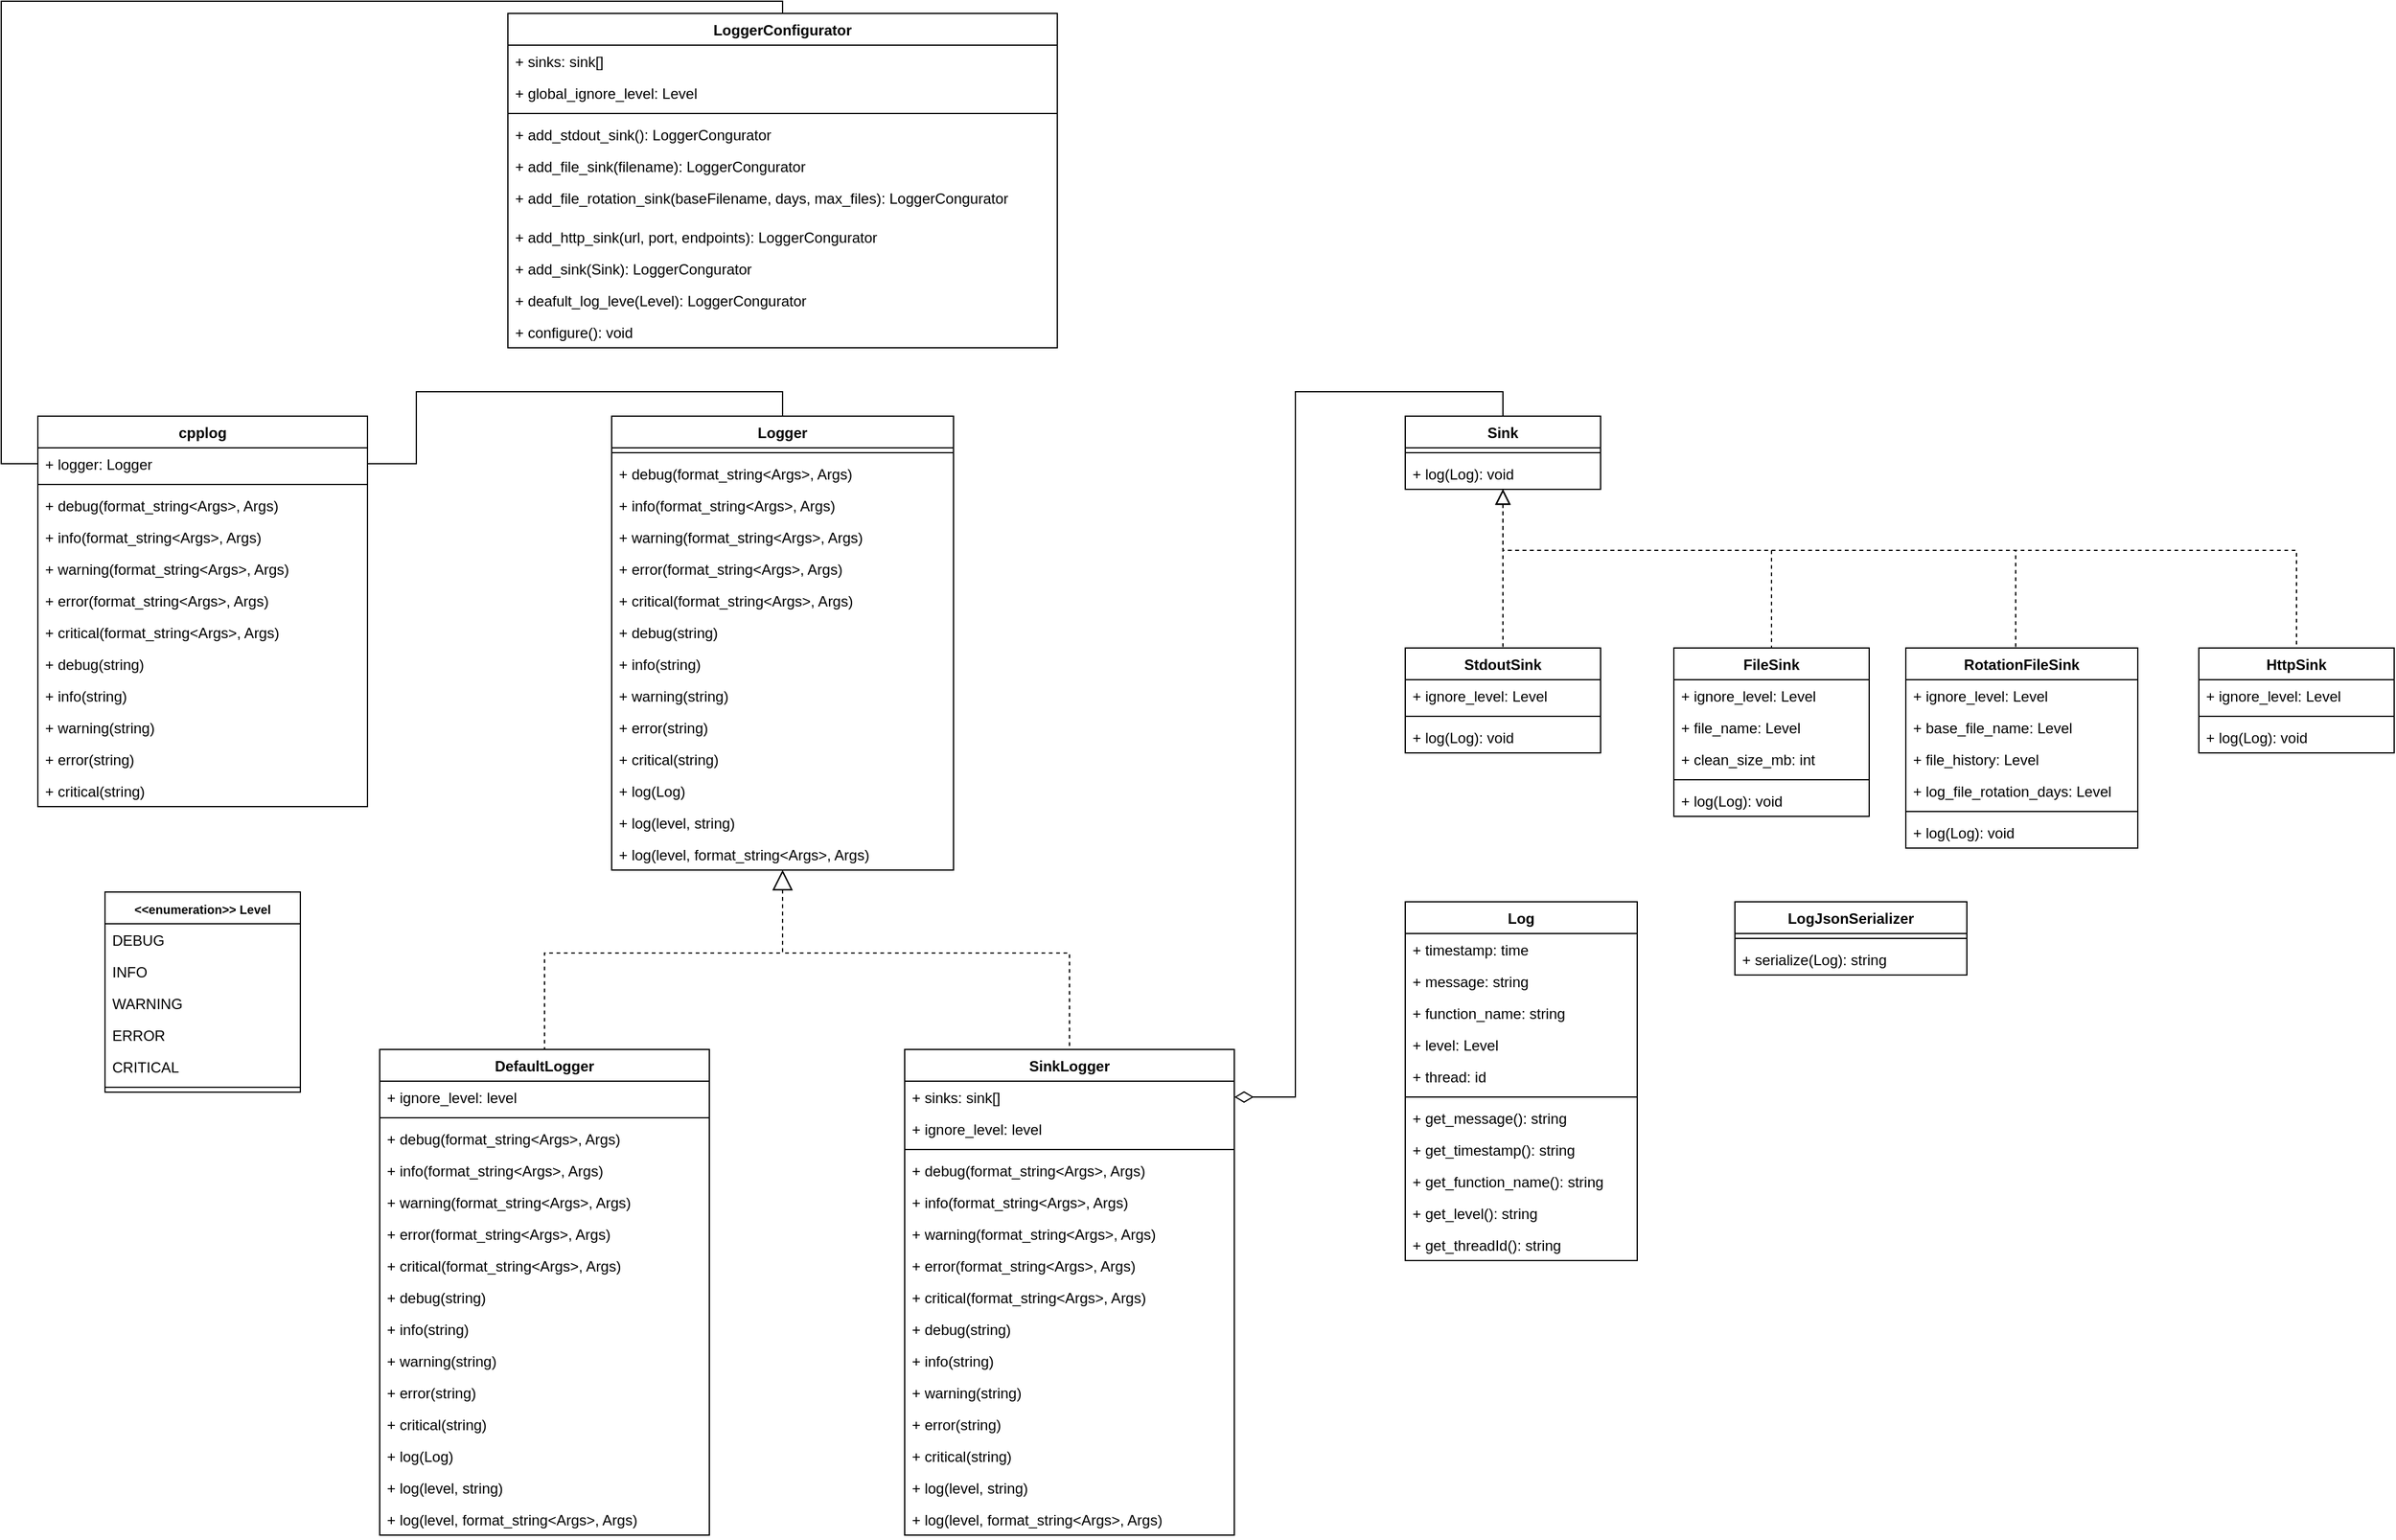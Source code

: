 <mxfile version="26.0.16">
  <diagram name="Page-1" id="QMGaXMyqHhBk5dLgkblW">
    <mxGraphModel dx="1433" dy="1877" grid="1" gridSize="10" guides="1" tooltips="1" connect="1" arrows="1" fold="1" page="1" pageScale="1" pageWidth="827" pageHeight="1169" math="0" shadow="0">
      <root>
        <mxCell id="0" />
        <mxCell id="1" parent="0" />
        <mxCell id="KMtWVhsrPkdKX9MJZ_qo-9" value="cpplog" style="swimlane;fontStyle=1;align=center;verticalAlign=top;childLayout=stackLayout;horizontal=1;startSize=26;horizontalStack=0;resizeParent=1;resizeParentMax=0;resizeLast=0;collapsible=1;marginBottom=0;whiteSpace=wrap;html=1;" vertex="1" parent="1">
          <mxGeometry x="-630" y="40" width="270" height="320" as="geometry">
            <mxRectangle x="120" y="10" width="100" height="30" as="alternateBounds" />
          </mxGeometry>
        </mxCell>
        <mxCell id="KMtWVhsrPkdKX9MJZ_qo-10" value="+ logger: Logger" style="text;strokeColor=none;fillColor=none;align=left;verticalAlign=top;spacingLeft=4;spacingRight=4;overflow=hidden;rotatable=0;points=[[0,0.5],[1,0.5]];portConstraint=eastwest;whiteSpace=wrap;html=1;" vertex="1" parent="KMtWVhsrPkdKX9MJZ_qo-9">
          <mxGeometry y="26" width="270" height="26" as="geometry" />
        </mxCell>
        <mxCell id="KMtWVhsrPkdKX9MJZ_qo-11" value="" style="line;strokeWidth=1;fillColor=none;align=left;verticalAlign=middle;spacingTop=-1;spacingLeft=3;spacingRight=3;rotatable=0;labelPosition=right;points=[];portConstraint=eastwest;strokeColor=inherit;" vertex="1" parent="KMtWVhsrPkdKX9MJZ_qo-9">
          <mxGeometry y="52" width="270" height="8" as="geometry" />
        </mxCell>
        <mxCell id="KMtWVhsrPkdKX9MJZ_qo-12" value="+ debug(format_string&amp;lt;Args&amp;gt;, Args)" style="text;strokeColor=none;fillColor=none;align=left;verticalAlign=top;spacingLeft=4;spacingRight=4;overflow=hidden;rotatable=0;points=[[0,0.5],[1,0.5]];portConstraint=eastwest;whiteSpace=wrap;html=1;" vertex="1" parent="KMtWVhsrPkdKX9MJZ_qo-9">
          <mxGeometry y="60" width="270" height="26" as="geometry" />
        </mxCell>
        <mxCell id="KMtWVhsrPkdKX9MJZ_qo-15" value="+ info(format_string&amp;lt;Args&amp;gt;, Args)" style="text;strokeColor=none;fillColor=none;align=left;verticalAlign=top;spacingLeft=4;spacingRight=4;overflow=hidden;rotatable=0;points=[[0,0.5],[1,0.5]];portConstraint=eastwest;whiteSpace=wrap;html=1;" vertex="1" parent="KMtWVhsrPkdKX9MJZ_qo-9">
          <mxGeometry y="86" width="270" height="26" as="geometry" />
        </mxCell>
        <mxCell id="KMtWVhsrPkdKX9MJZ_qo-16" value="+ warning(format_string&amp;lt;Args&amp;gt;, Args)" style="text;strokeColor=none;fillColor=none;align=left;verticalAlign=top;spacingLeft=4;spacingRight=4;overflow=hidden;rotatable=0;points=[[0,0.5],[1,0.5]];portConstraint=eastwest;whiteSpace=wrap;html=1;" vertex="1" parent="KMtWVhsrPkdKX9MJZ_qo-9">
          <mxGeometry y="112" width="270" height="26" as="geometry" />
        </mxCell>
        <mxCell id="KMtWVhsrPkdKX9MJZ_qo-17" value="+ error(format_string&amp;lt;Args&amp;gt;, Args)" style="text;strokeColor=none;fillColor=none;align=left;verticalAlign=top;spacingLeft=4;spacingRight=4;overflow=hidden;rotatable=0;points=[[0,0.5],[1,0.5]];portConstraint=eastwest;whiteSpace=wrap;html=1;" vertex="1" parent="KMtWVhsrPkdKX9MJZ_qo-9">
          <mxGeometry y="138" width="270" height="26" as="geometry" />
        </mxCell>
        <mxCell id="KMtWVhsrPkdKX9MJZ_qo-18" value="+ critical(format_string&amp;lt;Args&amp;gt;, Args)" style="text;strokeColor=none;fillColor=none;align=left;verticalAlign=top;spacingLeft=4;spacingRight=4;overflow=hidden;rotatable=0;points=[[0,0.5],[1,0.5]];portConstraint=eastwest;whiteSpace=wrap;html=1;" vertex="1" parent="KMtWVhsrPkdKX9MJZ_qo-9">
          <mxGeometry y="164" width="270" height="26" as="geometry" />
        </mxCell>
        <mxCell id="KMtWVhsrPkdKX9MJZ_qo-13" value="+ debug(string)" style="text;strokeColor=none;fillColor=none;align=left;verticalAlign=top;spacingLeft=4;spacingRight=4;overflow=hidden;rotatable=0;points=[[0,0.5],[1,0.5]];portConstraint=eastwest;whiteSpace=wrap;html=1;" vertex="1" parent="KMtWVhsrPkdKX9MJZ_qo-9">
          <mxGeometry y="190" width="270" height="26" as="geometry" />
        </mxCell>
        <mxCell id="KMtWVhsrPkdKX9MJZ_qo-14" value="+ info(string)" style="text;strokeColor=none;fillColor=none;align=left;verticalAlign=top;spacingLeft=4;spacingRight=4;overflow=hidden;rotatable=0;points=[[0,0.5],[1,0.5]];portConstraint=eastwest;whiteSpace=wrap;html=1;" vertex="1" parent="KMtWVhsrPkdKX9MJZ_qo-9">
          <mxGeometry y="216" width="270" height="26" as="geometry" />
        </mxCell>
        <mxCell id="KMtWVhsrPkdKX9MJZ_qo-20" value="+ warning(string)" style="text;strokeColor=none;fillColor=none;align=left;verticalAlign=top;spacingLeft=4;spacingRight=4;overflow=hidden;rotatable=0;points=[[0,0.5],[1,0.5]];portConstraint=eastwest;whiteSpace=wrap;html=1;" vertex="1" parent="KMtWVhsrPkdKX9MJZ_qo-9">
          <mxGeometry y="242" width="270" height="26" as="geometry" />
        </mxCell>
        <mxCell id="KMtWVhsrPkdKX9MJZ_qo-21" value="+ error(string)" style="text;strokeColor=none;fillColor=none;align=left;verticalAlign=top;spacingLeft=4;spacingRight=4;overflow=hidden;rotatable=0;points=[[0,0.5],[1,0.5]];portConstraint=eastwest;whiteSpace=wrap;html=1;" vertex="1" parent="KMtWVhsrPkdKX9MJZ_qo-9">
          <mxGeometry y="268" width="270" height="26" as="geometry" />
        </mxCell>
        <mxCell id="KMtWVhsrPkdKX9MJZ_qo-22" value="+ critical(string)" style="text;strokeColor=none;fillColor=none;align=left;verticalAlign=top;spacingLeft=4;spacingRight=4;overflow=hidden;rotatable=0;points=[[0,0.5],[1,0.5]];portConstraint=eastwest;whiteSpace=wrap;html=1;" vertex="1" parent="KMtWVhsrPkdKX9MJZ_qo-9">
          <mxGeometry y="294" width="270" height="26" as="geometry" />
        </mxCell>
        <mxCell id="KMtWVhsrPkdKX9MJZ_qo-84" style="edgeStyle=orthogonalEdgeStyle;rounded=0;orthogonalLoop=1;jettySize=auto;html=1;entryX=0.5;entryY=0;entryDx=0;entryDy=0;endArrow=none;startFill=0;startArrow=block;endSize=10;startSize=14;dashed=1;" edge="1" parent="1" source="KMtWVhsrPkdKX9MJZ_qo-29" target="KMtWVhsrPkdKX9MJZ_qo-46">
          <mxGeometry relative="1" as="geometry">
            <Array as="points">
              <mxPoint x="-20" y="480" />
              <mxPoint x="215" y="480" />
            </Array>
          </mxGeometry>
        </mxCell>
        <mxCell id="KMtWVhsrPkdKX9MJZ_qo-85" style="edgeStyle=orthogonalEdgeStyle;rounded=0;orthogonalLoop=1;jettySize=auto;html=1;entryX=0.5;entryY=0;entryDx=0;entryDy=0;endArrow=none;startFill=0;startArrow=block;startSize=14;dashed=1;" edge="1" parent="1" source="KMtWVhsrPkdKX9MJZ_qo-29" target="KMtWVhsrPkdKX9MJZ_qo-64">
          <mxGeometry relative="1" as="geometry">
            <Array as="points">
              <mxPoint x="-20" y="480" />
              <mxPoint x="-215" y="480" />
            </Array>
          </mxGeometry>
        </mxCell>
        <mxCell id="KMtWVhsrPkdKX9MJZ_qo-92" style="edgeStyle=orthogonalEdgeStyle;rounded=0;orthogonalLoop=1;jettySize=auto;html=1;exitX=0.5;exitY=0;exitDx=0;exitDy=0;endArrow=none;startFill=0;" edge="1" parent="1" source="KMtWVhsrPkdKX9MJZ_qo-29" target="KMtWVhsrPkdKX9MJZ_qo-10">
          <mxGeometry relative="1" as="geometry">
            <Array as="points">
              <mxPoint x="-20" y="20" />
              <mxPoint x="-320" y="20" />
              <mxPoint x="-320" y="79" />
            </Array>
          </mxGeometry>
        </mxCell>
        <mxCell id="KMtWVhsrPkdKX9MJZ_qo-29" value="Logger" style="swimlane;fontStyle=1;align=center;verticalAlign=top;childLayout=stackLayout;horizontal=1;startSize=26;horizontalStack=0;resizeParent=1;resizeParentMax=0;resizeLast=0;collapsible=1;marginBottom=0;whiteSpace=wrap;html=1;" vertex="1" parent="1">
          <mxGeometry x="-160" y="40" width="280" height="372" as="geometry">
            <mxRectangle x="120" y="10" width="100" height="30" as="alternateBounds" />
          </mxGeometry>
        </mxCell>
        <mxCell id="KMtWVhsrPkdKX9MJZ_qo-31" value="" style="line;strokeWidth=1;fillColor=none;align=left;verticalAlign=middle;spacingTop=-1;spacingLeft=3;spacingRight=3;rotatable=0;labelPosition=right;points=[];portConstraint=eastwest;strokeColor=inherit;" vertex="1" parent="KMtWVhsrPkdKX9MJZ_qo-29">
          <mxGeometry y="26" width="280" height="8" as="geometry" />
        </mxCell>
        <mxCell id="KMtWVhsrPkdKX9MJZ_qo-32" value="+ debug(format_string&amp;lt;Args&amp;gt;, Args)" style="text;strokeColor=none;fillColor=none;align=left;verticalAlign=top;spacingLeft=4;spacingRight=4;overflow=hidden;rotatable=0;points=[[0,0.5],[1,0.5]];portConstraint=eastwest;whiteSpace=wrap;html=1;" vertex="1" parent="KMtWVhsrPkdKX9MJZ_qo-29">
          <mxGeometry y="34" width="280" height="26" as="geometry" />
        </mxCell>
        <mxCell id="KMtWVhsrPkdKX9MJZ_qo-33" value="+ info(format_string&amp;lt;Args&amp;gt;, Args)" style="text;strokeColor=none;fillColor=none;align=left;verticalAlign=top;spacingLeft=4;spacingRight=4;overflow=hidden;rotatable=0;points=[[0,0.5],[1,0.5]];portConstraint=eastwest;whiteSpace=wrap;html=1;" vertex="1" parent="KMtWVhsrPkdKX9MJZ_qo-29">
          <mxGeometry y="60" width="280" height="26" as="geometry" />
        </mxCell>
        <mxCell id="KMtWVhsrPkdKX9MJZ_qo-34" value="+ warning(format_string&amp;lt;Args&amp;gt;, Args)" style="text;strokeColor=none;fillColor=none;align=left;verticalAlign=top;spacingLeft=4;spacingRight=4;overflow=hidden;rotatable=0;points=[[0,0.5],[1,0.5]];portConstraint=eastwest;whiteSpace=wrap;html=1;" vertex="1" parent="KMtWVhsrPkdKX9MJZ_qo-29">
          <mxGeometry y="86" width="280" height="26" as="geometry" />
        </mxCell>
        <mxCell id="KMtWVhsrPkdKX9MJZ_qo-35" value="+ error(format_string&amp;lt;Args&amp;gt;, Args)" style="text;strokeColor=none;fillColor=none;align=left;verticalAlign=top;spacingLeft=4;spacingRight=4;overflow=hidden;rotatable=0;points=[[0,0.5],[1,0.5]];portConstraint=eastwest;whiteSpace=wrap;html=1;" vertex="1" parent="KMtWVhsrPkdKX9MJZ_qo-29">
          <mxGeometry y="112" width="280" height="26" as="geometry" />
        </mxCell>
        <mxCell id="KMtWVhsrPkdKX9MJZ_qo-36" value="+ critical(format_string&amp;lt;Args&amp;gt;, Args)" style="text;strokeColor=none;fillColor=none;align=left;verticalAlign=top;spacingLeft=4;spacingRight=4;overflow=hidden;rotatable=0;points=[[0,0.5],[1,0.5]];portConstraint=eastwest;whiteSpace=wrap;html=1;" vertex="1" parent="KMtWVhsrPkdKX9MJZ_qo-29">
          <mxGeometry y="138" width="280" height="26" as="geometry" />
        </mxCell>
        <mxCell id="KMtWVhsrPkdKX9MJZ_qo-37" value="+ debug(string)" style="text;strokeColor=none;fillColor=none;align=left;verticalAlign=top;spacingLeft=4;spacingRight=4;overflow=hidden;rotatable=0;points=[[0,0.5],[1,0.5]];portConstraint=eastwest;whiteSpace=wrap;html=1;" vertex="1" parent="KMtWVhsrPkdKX9MJZ_qo-29">
          <mxGeometry y="164" width="280" height="26" as="geometry" />
        </mxCell>
        <mxCell id="KMtWVhsrPkdKX9MJZ_qo-38" value="+ info(string)" style="text;strokeColor=none;fillColor=none;align=left;verticalAlign=top;spacingLeft=4;spacingRight=4;overflow=hidden;rotatable=0;points=[[0,0.5],[1,0.5]];portConstraint=eastwest;whiteSpace=wrap;html=1;" vertex="1" parent="KMtWVhsrPkdKX9MJZ_qo-29">
          <mxGeometry y="190" width="280" height="26" as="geometry" />
        </mxCell>
        <mxCell id="KMtWVhsrPkdKX9MJZ_qo-39" value="+ warning(string)" style="text;strokeColor=none;fillColor=none;align=left;verticalAlign=top;spacingLeft=4;spacingRight=4;overflow=hidden;rotatable=0;points=[[0,0.5],[1,0.5]];portConstraint=eastwest;whiteSpace=wrap;html=1;" vertex="1" parent="KMtWVhsrPkdKX9MJZ_qo-29">
          <mxGeometry y="216" width="280" height="26" as="geometry" />
        </mxCell>
        <mxCell id="KMtWVhsrPkdKX9MJZ_qo-40" value="+ error(string)" style="text;strokeColor=none;fillColor=none;align=left;verticalAlign=top;spacingLeft=4;spacingRight=4;overflow=hidden;rotatable=0;points=[[0,0.5],[1,0.5]];portConstraint=eastwest;whiteSpace=wrap;html=1;" vertex="1" parent="KMtWVhsrPkdKX9MJZ_qo-29">
          <mxGeometry y="242" width="280" height="26" as="geometry" />
        </mxCell>
        <mxCell id="KMtWVhsrPkdKX9MJZ_qo-41" value="+ critical(string)" style="text;strokeColor=none;fillColor=none;align=left;verticalAlign=top;spacingLeft=4;spacingRight=4;overflow=hidden;rotatable=0;points=[[0,0.5],[1,0.5]];portConstraint=eastwest;whiteSpace=wrap;html=1;" vertex="1" parent="KMtWVhsrPkdKX9MJZ_qo-29">
          <mxGeometry y="268" width="280" height="26" as="geometry" />
        </mxCell>
        <mxCell id="KMtWVhsrPkdKX9MJZ_qo-42" value="+ log(Log)" style="text;strokeColor=none;fillColor=none;align=left;verticalAlign=top;spacingLeft=4;spacingRight=4;overflow=hidden;rotatable=0;points=[[0,0.5],[1,0.5]];portConstraint=eastwest;whiteSpace=wrap;html=1;" vertex="1" parent="KMtWVhsrPkdKX9MJZ_qo-29">
          <mxGeometry y="294" width="280" height="26" as="geometry" />
        </mxCell>
        <mxCell id="KMtWVhsrPkdKX9MJZ_qo-43" value="+ log(level, string)" style="text;strokeColor=none;fillColor=none;align=left;verticalAlign=top;spacingLeft=4;spacingRight=4;overflow=hidden;rotatable=0;points=[[0,0.5],[1,0.5]];portConstraint=eastwest;whiteSpace=wrap;html=1;" vertex="1" parent="KMtWVhsrPkdKX9MJZ_qo-29">
          <mxGeometry y="320" width="280" height="26" as="geometry" />
        </mxCell>
        <mxCell id="KMtWVhsrPkdKX9MJZ_qo-44" value="+ log(level, format_string&amp;lt;Args&amp;gt;, Args)" style="text;strokeColor=none;fillColor=none;align=left;verticalAlign=top;spacingLeft=4;spacingRight=4;overflow=hidden;rotatable=0;points=[[0,0.5],[1,0.5]];portConstraint=eastwest;whiteSpace=wrap;html=1;" vertex="1" parent="KMtWVhsrPkdKX9MJZ_qo-29">
          <mxGeometry y="346" width="280" height="26" as="geometry" />
        </mxCell>
        <mxCell id="KMtWVhsrPkdKX9MJZ_qo-46" value="SinkLogger" style="swimlane;fontStyle=1;align=center;verticalAlign=top;childLayout=stackLayout;horizontal=1;startSize=26;horizontalStack=0;resizeParent=1;resizeParentMax=0;resizeLast=0;collapsible=1;marginBottom=0;whiteSpace=wrap;html=1;" vertex="1" parent="1">
          <mxGeometry x="80" y="559" width="270" height="398" as="geometry">
            <mxRectangle x="120" y="10" width="100" height="30" as="alternateBounds" />
          </mxGeometry>
        </mxCell>
        <mxCell id="KMtWVhsrPkdKX9MJZ_qo-47" value="+ sinks: sink[]" style="text;strokeColor=none;fillColor=none;align=left;verticalAlign=top;spacingLeft=4;spacingRight=4;overflow=hidden;rotatable=0;points=[[0,0.5],[1,0.5]];portConstraint=eastwest;whiteSpace=wrap;html=1;" vertex="1" parent="KMtWVhsrPkdKX9MJZ_qo-46">
          <mxGeometry y="26" width="270" height="26" as="geometry" />
        </mxCell>
        <mxCell id="KMtWVhsrPkdKX9MJZ_qo-48" value="+ ignore_level: level" style="text;strokeColor=none;fillColor=none;align=left;verticalAlign=top;spacingLeft=4;spacingRight=4;overflow=hidden;rotatable=0;points=[[0,0.5],[1,0.5]];portConstraint=eastwest;whiteSpace=wrap;html=1;" vertex="1" parent="KMtWVhsrPkdKX9MJZ_qo-46">
          <mxGeometry y="52" width="270" height="26" as="geometry" />
        </mxCell>
        <mxCell id="KMtWVhsrPkdKX9MJZ_qo-49" value="" style="line;strokeWidth=1;fillColor=none;align=left;verticalAlign=middle;spacingTop=-1;spacingLeft=3;spacingRight=3;rotatable=0;labelPosition=right;points=[];portConstraint=eastwest;strokeColor=inherit;" vertex="1" parent="KMtWVhsrPkdKX9MJZ_qo-46">
          <mxGeometry y="78" width="270" height="8" as="geometry" />
        </mxCell>
        <mxCell id="KMtWVhsrPkdKX9MJZ_qo-50" value="+ debug(format_string&amp;lt;Args&amp;gt;, Args)" style="text;strokeColor=none;fillColor=none;align=left;verticalAlign=top;spacingLeft=4;spacingRight=4;overflow=hidden;rotatable=0;points=[[0,0.5],[1,0.5]];portConstraint=eastwest;whiteSpace=wrap;html=1;" vertex="1" parent="KMtWVhsrPkdKX9MJZ_qo-46">
          <mxGeometry y="86" width="270" height="26" as="geometry" />
        </mxCell>
        <mxCell id="KMtWVhsrPkdKX9MJZ_qo-51" value="+ info(format_string&amp;lt;Args&amp;gt;, Args)" style="text;strokeColor=none;fillColor=none;align=left;verticalAlign=top;spacingLeft=4;spacingRight=4;overflow=hidden;rotatable=0;points=[[0,0.5],[1,0.5]];portConstraint=eastwest;whiteSpace=wrap;html=1;" vertex="1" parent="KMtWVhsrPkdKX9MJZ_qo-46">
          <mxGeometry y="112" width="270" height="26" as="geometry" />
        </mxCell>
        <mxCell id="KMtWVhsrPkdKX9MJZ_qo-52" value="+ warning(format_string&amp;lt;Args&amp;gt;, Args)" style="text;strokeColor=none;fillColor=none;align=left;verticalAlign=top;spacingLeft=4;spacingRight=4;overflow=hidden;rotatable=0;points=[[0,0.5],[1,0.5]];portConstraint=eastwest;whiteSpace=wrap;html=1;" vertex="1" parent="KMtWVhsrPkdKX9MJZ_qo-46">
          <mxGeometry y="138" width="270" height="26" as="geometry" />
        </mxCell>
        <mxCell id="KMtWVhsrPkdKX9MJZ_qo-53" value="+ error(format_string&amp;lt;Args&amp;gt;, Args)" style="text;strokeColor=none;fillColor=none;align=left;verticalAlign=top;spacingLeft=4;spacingRight=4;overflow=hidden;rotatable=0;points=[[0,0.5],[1,0.5]];portConstraint=eastwest;whiteSpace=wrap;html=1;" vertex="1" parent="KMtWVhsrPkdKX9MJZ_qo-46">
          <mxGeometry y="164" width="270" height="26" as="geometry" />
        </mxCell>
        <mxCell id="KMtWVhsrPkdKX9MJZ_qo-54" value="+ critical(format_string&amp;lt;Args&amp;gt;, Args)" style="text;strokeColor=none;fillColor=none;align=left;verticalAlign=top;spacingLeft=4;spacingRight=4;overflow=hidden;rotatable=0;points=[[0,0.5],[1,0.5]];portConstraint=eastwest;whiteSpace=wrap;html=1;" vertex="1" parent="KMtWVhsrPkdKX9MJZ_qo-46">
          <mxGeometry y="190" width="270" height="26" as="geometry" />
        </mxCell>
        <mxCell id="KMtWVhsrPkdKX9MJZ_qo-55" value="+ debug(string)" style="text;strokeColor=none;fillColor=none;align=left;verticalAlign=top;spacingLeft=4;spacingRight=4;overflow=hidden;rotatable=0;points=[[0,0.5],[1,0.5]];portConstraint=eastwest;whiteSpace=wrap;html=1;" vertex="1" parent="KMtWVhsrPkdKX9MJZ_qo-46">
          <mxGeometry y="216" width="270" height="26" as="geometry" />
        </mxCell>
        <mxCell id="KMtWVhsrPkdKX9MJZ_qo-56" value="+ info(string)" style="text;strokeColor=none;fillColor=none;align=left;verticalAlign=top;spacingLeft=4;spacingRight=4;overflow=hidden;rotatable=0;points=[[0,0.5],[1,0.5]];portConstraint=eastwest;whiteSpace=wrap;html=1;" vertex="1" parent="KMtWVhsrPkdKX9MJZ_qo-46">
          <mxGeometry y="242" width="270" height="26" as="geometry" />
        </mxCell>
        <mxCell id="KMtWVhsrPkdKX9MJZ_qo-57" value="+ warning(string)" style="text;strokeColor=none;fillColor=none;align=left;verticalAlign=top;spacingLeft=4;spacingRight=4;overflow=hidden;rotatable=0;points=[[0,0.5],[1,0.5]];portConstraint=eastwest;whiteSpace=wrap;html=1;" vertex="1" parent="KMtWVhsrPkdKX9MJZ_qo-46">
          <mxGeometry y="268" width="270" height="26" as="geometry" />
        </mxCell>
        <mxCell id="KMtWVhsrPkdKX9MJZ_qo-58" value="+ error(string)" style="text;strokeColor=none;fillColor=none;align=left;verticalAlign=top;spacingLeft=4;spacingRight=4;overflow=hidden;rotatable=0;points=[[0,0.5],[1,0.5]];portConstraint=eastwest;whiteSpace=wrap;html=1;" vertex="1" parent="KMtWVhsrPkdKX9MJZ_qo-46">
          <mxGeometry y="294" width="270" height="26" as="geometry" />
        </mxCell>
        <mxCell id="KMtWVhsrPkdKX9MJZ_qo-59" value="+ critical(string)" style="text;strokeColor=none;fillColor=none;align=left;verticalAlign=top;spacingLeft=4;spacingRight=4;overflow=hidden;rotatable=0;points=[[0,0.5],[1,0.5]];portConstraint=eastwest;whiteSpace=wrap;html=1;" vertex="1" parent="KMtWVhsrPkdKX9MJZ_qo-46">
          <mxGeometry y="320" width="270" height="26" as="geometry" />
        </mxCell>
        <mxCell id="KMtWVhsrPkdKX9MJZ_qo-61" value="+ log(level, string)" style="text;strokeColor=none;fillColor=none;align=left;verticalAlign=top;spacingLeft=4;spacingRight=4;overflow=hidden;rotatable=0;points=[[0,0.5],[1,0.5]];portConstraint=eastwest;whiteSpace=wrap;html=1;" vertex="1" parent="KMtWVhsrPkdKX9MJZ_qo-46">
          <mxGeometry y="346" width="270" height="26" as="geometry" />
        </mxCell>
        <mxCell id="KMtWVhsrPkdKX9MJZ_qo-62" value="+ log(level, format_string&amp;lt;Args&amp;gt;, Args)" style="text;strokeColor=none;fillColor=none;align=left;verticalAlign=top;spacingLeft=4;spacingRight=4;overflow=hidden;rotatable=0;points=[[0,0.5],[1,0.5]];portConstraint=eastwest;whiteSpace=wrap;html=1;" vertex="1" parent="KMtWVhsrPkdKX9MJZ_qo-46">
          <mxGeometry y="372" width="270" height="26" as="geometry" />
        </mxCell>
        <mxCell id="KMtWVhsrPkdKX9MJZ_qo-64" value="DefaultLogger" style="swimlane;fontStyle=1;align=center;verticalAlign=top;childLayout=stackLayout;horizontal=1;startSize=26;horizontalStack=0;resizeParent=1;resizeParentMax=0;resizeLast=0;collapsible=1;marginBottom=0;whiteSpace=wrap;html=1;" vertex="1" parent="1">
          <mxGeometry x="-350" y="559" width="270" height="398" as="geometry">
            <mxRectangle x="120" y="10" width="100" height="30" as="alternateBounds" />
          </mxGeometry>
        </mxCell>
        <mxCell id="KMtWVhsrPkdKX9MJZ_qo-65" value="+ ignore_level: level" style="text;strokeColor=none;fillColor=none;align=left;verticalAlign=top;spacingLeft=4;spacingRight=4;overflow=hidden;rotatable=0;points=[[0,0.5],[1,0.5]];portConstraint=eastwest;whiteSpace=wrap;html=1;" vertex="1" parent="KMtWVhsrPkdKX9MJZ_qo-64">
          <mxGeometry y="26" width="270" height="26" as="geometry" />
        </mxCell>
        <mxCell id="KMtWVhsrPkdKX9MJZ_qo-66" value="" style="line;strokeWidth=1;fillColor=none;align=left;verticalAlign=middle;spacingTop=-1;spacingLeft=3;spacingRight=3;rotatable=0;labelPosition=right;points=[];portConstraint=eastwest;strokeColor=inherit;" vertex="1" parent="KMtWVhsrPkdKX9MJZ_qo-64">
          <mxGeometry y="52" width="270" height="8" as="geometry" />
        </mxCell>
        <mxCell id="KMtWVhsrPkdKX9MJZ_qo-67" value="+ debug(format_string&amp;lt;Args&amp;gt;, Args)" style="text;strokeColor=none;fillColor=none;align=left;verticalAlign=top;spacingLeft=4;spacingRight=4;overflow=hidden;rotatable=0;points=[[0,0.5],[1,0.5]];portConstraint=eastwest;whiteSpace=wrap;html=1;" vertex="1" parent="KMtWVhsrPkdKX9MJZ_qo-64">
          <mxGeometry y="60" width="270" height="26" as="geometry" />
        </mxCell>
        <mxCell id="KMtWVhsrPkdKX9MJZ_qo-68" value="+ info(format_string&amp;lt;Args&amp;gt;, Args)" style="text;strokeColor=none;fillColor=none;align=left;verticalAlign=top;spacingLeft=4;spacingRight=4;overflow=hidden;rotatable=0;points=[[0,0.5],[1,0.5]];portConstraint=eastwest;whiteSpace=wrap;html=1;" vertex="1" parent="KMtWVhsrPkdKX9MJZ_qo-64">
          <mxGeometry y="86" width="270" height="26" as="geometry" />
        </mxCell>
        <mxCell id="KMtWVhsrPkdKX9MJZ_qo-69" value="+ warning(format_string&amp;lt;Args&amp;gt;, Args)" style="text;strokeColor=none;fillColor=none;align=left;verticalAlign=top;spacingLeft=4;spacingRight=4;overflow=hidden;rotatable=0;points=[[0,0.5],[1,0.5]];portConstraint=eastwest;whiteSpace=wrap;html=1;" vertex="1" parent="KMtWVhsrPkdKX9MJZ_qo-64">
          <mxGeometry y="112" width="270" height="26" as="geometry" />
        </mxCell>
        <mxCell id="KMtWVhsrPkdKX9MJZ_qo-70" value="+ error(format_string&amp;lt;Args&amp;gt;, Args)" style="text;strokeColor=none;fillColor=none;align=left;verticalAlign=top;spacingLeft=4;spacingRight=4;overflow=hidden;rotatable=0;points=[[0,0.5],[1,0.5]];portConstraint=eastwest;whiteSpace=wrap;html=1;" vertex="1" parent="KMtWVhsrPkdKX9MJZ_qo-64">
          <mxGeometry y="138" width="270" height="26" as="geometry" />
        </mxCell>
        <mxCell id="KMtWVhsrPkdKX9MJZ_qo-71" value="+ critical(format_string&amp;lt;Args&amp;gt;, Args)" style="text;strokeColor=none;fillColor=none;align=left;verticalAlign=top;spacingLeft=4;spacingRight=4;overflow=hidden;rotatable=0;points=[[0,0.5],[1,0.5]];portConstraint=eastwest;whiteSpace=wrap;html=1;" vertex="1" parent="KMtWVhsrPkdKX9MJZ_qo-64">
          <mxGeometry y="164" width="270" height="26" as="geometry" />
        </mxCell>
        <mxCell id="KMtWVhsrPkdKX9MJZ_qo-72" value="+ debug(string)" style="text;strokeColor=none;fillColor=none;align=left;verticalAlign=top;spacingLeft=4;spacingRight=4;overflow=hidden;rotatable=0;points=[[0,0.5],[1,0.5]];portConstraint=eastwest;whiteSpace=wrap;html=1;" vertex="1" parent="KMtWVhsrPkdKX9MJZ_qo-64">
          <mxGeometry y="190" width="270" height="26" as="geometry" />
        </mxCell>
        <mxCell id="KMtWVhsrPkdKX9MJZ_qo-73" value="+ info(string)" style="text;strokeColor=none;fillColor=none;align=left;verticalAlign=top;spacingLeft=4;spacingRight=4;overflow=hidden;rotatable=0;points=[[0,0.5],[1,0.5]];portConstraint=eastwest;whiteSpace=wrap;html=1;" vertex="1" parent="KMtWVhsrPkdKX9MJZ_qo-64">
          <mxGeometry y="216" width="270" height="26" as="geometry" />
        </mxCell>
        <mxCell id="KMtWVhsrPkdKX9MJZ_qo-74" value="+ warning(string)" style="text;strokeColor=none;fillColor=none;align=left;verticalAlign=top;spacingLeft=4;spacingRight=4;overflow=hidden;rotatable=0;points=[[0,0.5],[1,0.5]];portConstraint=eastwest;whiteSpace=wrap;html=1;" vertex="1" parent="KMtWVhsrPkdKX9MJZ_qo-64">
          <mxGeometry y="242" width="270" height="26" as="geometry" />
        </mxCell>
        <mxCell id="KMtWVhsrPkdKX9MJZ_qo-75" value="+ error(string)" style="text;strokeColor=none;fillColor=none;align=left;verticalAlign=top;spacingLeft=4;spacingRight=4;overflow=hidden;rotatable=0;points=[[0,0.5],[1,0.5]];portConstraint=eastwest;whiteSpace=wrap;html=1;" vertex="1" parent="KMtWVhsrPkdKX9MJZ_qo-64">
          <mxGeometry y="268" width="270" height="26" as="geometry" />
        </mxCell>
        <mxCell id="KMtWVhsrPkdKX9MJZ_qo-76" value="+ critical(string)" style="text;strokeColor=none;fillColor=none;align=left;verticalAlign=top;spacingLeft=4;spacingRight=4;overflow=hidden;rotatable=0;points=[[0,0.5],[1,0.5]];portConstraint=eastwest;whiteSpace=wrap;html=1;" vertex="1" parent="KMtWVhsrPkdKX9MJZ_qo-64">
          <mxGeometry y="294" width="270" height="26" as="geometry" />
        </mxCell>
        <mxCell id="KMtWVhsrPkdKX9MJZ_qo-77" value="+ log(Log)" style="text;strokeColor=none;fillColor=none;align=left;verticalAlign=top;spacingLeft=4;spacingRight=4;overflow=hidden;rotatable=0;points=[[0,0.5],[1,0.5]];portConstraint=eastwest;whiteSpace=wrap;html=1;" vertex="1" parent="KMtWVhsrPkdKX9MJZ_qo-64">
          <mxGeometry y="320" width="270" height="26" as="geometry" />
        </mxCell>
        <mxCell id="KMtWVhsrPkdKX9MJZ_qo-78" value="+ log(level, string)" style="text;strokeColor=none;fillColor=none;align=left;verticalAlign=top;spacingLeft=4;spacingRight=4;overflow=hidden;rotatable=0;points=[[0,0.5],[1,0.5]];portConstraint=eastwest;whiteSpace=wrap;html=1;" vertex="1" parent="KMtWVhsrPkdKX9MJZ_qo-64">
          <mxGeometry y="346" width="270" height="26" as="geometry" />
        </mxCell>
        <mxCell id="KMtWVhsrPkdKX9MJZ_qo-79" value="+ log(level, format_string&amp;lt;Args&amp;gt;, Args)" style="text;strokeColor=none;fillColor=none;align=left;verticalAlign=top;spacingLeft=4;spacingRight=4;overflow=hidden;rotatable=0;points=[[0,0.5],[1,0.5]];portConstraint=eastwest;whiteSpace=wrap;html=1;" vertex="1" parent="KMtWVhsrPkdKX9MJZ_qo-64">
          <mxGeometry y="372" width="270" height="26" as="geometry" />
        </mxCell>
        <mxCell id="KMtWVhsrPkdKX9MJZ_qo-91" style="edgeStyle=orthogonalEdgeStyle;rounded=0;orthogonalLoop=1;jettySize=auto;html=1;endArrow=diamondThin;startFill=0;endFill=0;startSize=13;endSize=13;exitX=0.5;exitY=0;exitDx=0;exitDy=0;" edge="1" parent="1" source="KMtWVhsrPkdKX9MJZ_qo-86" target="KMtWVhsrPkdKX9MJZ_qo-47">
          <mxGeometry relative="1" as="geometry">
            <Array as="points">
              <mxPoint x="570" y="20" />
              <mxPoint x="400" y="20" />
              <mxPoint x="400" y="598" />
            </Array>
          </mxGeometry>
        </mxCell>
        <mxCell id="KMtWVhsrPkdKX9MJZ_qo-97" style="edgeStyle=orthogonalEdgeStyle;rounded=0;orthogonalLoop=1;jettySize=auto;html=1;entryX=0.5;entryY=0;entryDx=0;entryDy=0;endArrow=none;startFill=0;startArrow=block;endSize=10;startSize=10;dashed=1;endFill=0;" edge="1" parent="1" source="KMtWVhsrPkdKX9MJZ_qo-86" target="KMtWVhsrPkdKX9MJZ_qo-93">
          <mxGeometry relative="1" as="geometry" />
        </mxCell>
        <mxCell id="KMtWVhsrPkdKX9MJZ_qo-111" style="edgeStyle=orthogonalEdgeStyle;rounded=0;orthogonalLoop=1;jettySize=auto;html=1;startArrow=block;startFill=0;endArrow=none;dashed=1;endFill=0;endSize=10;startSize=10;" edge="1" parent="1" source="KMtWVhsrPkdKX9MJZ_qo-86" target="KMtWVhsrPkdKX9MJZ_qo-106">
          <mxGeometry relative="1" as="geometry">
            <Array as="points">
              <mxPoint x="570" y="150" />
              <mxPoint x="790" y="150" />
            </Array>
          </mxGeometry>
        </mxCell>
        <mxCell id="KMtWVhsrPkdKX9MJZ_qo-127" style="edgeStyle=orthogonalEdgeStyle;rounded=0;orthogonalLoop=1;jettySize=auto;html=1;entryX=0.5;entryY=0;entryDx=0;entryDy=0;endArrow=none;startFill=0;dashed=1;endFill=0;startArrow=block;endSize=10;startSize=10;" edge="1" parent="1" source="KMtWVhsrPkdKX9MJZ_qo-86" target="KMtWVhsrPkdKX9MJZ_qo-112">
          <mxGeometry relative="1" as="geometry">
            <Array as="points">
              <mxPoint x="570" y="150" />
              <mxPoint x="990" y="150" />
            </Array>
          </mxGeometry>
        </mxCell>
        <mxCell id="KMtWVhsrPkdKX9MJZ_qo-128" style="edgeStyle=orthogonalEdgeStyle;rounded=0;orthogonalLoop=1;jettySize=auto;html=1;entryX=0.5;entryY=0;entryDx=0;entryDy=0;endArrow=none;startFill=0;dashed=1;endFill=0;startArrow=block;endSize=10;startSize=10;" edge="1" parent="1" source="KMtWVhsrPkdKX9MJZ_qo-86" target="KMtWVhsrPkdKX9MJZ_qo-116">
          <mxGeometry relative="1" as="geometry">
            <Array as="points">
              <mxPoint x="570" y="150" />
              <mxPoint x="1220" y="150" />
            </Array>
          </mxGeometry>
        </mxCell>
        <mxCell id="KMtWVhsrPkdKX9MJZ_qo-86" value="Sink" style="swimlane;fontStyle=1;align=center;verticalAlign=top;childLayout=stackLayout;horizontal=1;startSize=26;horizontalStack=0;resizeParent=1;resizeParentMax=0;resizeLast=0;collapsible=1;marginBottom=0;whiteSpace=wrap;html=1;" vertex="1" parent="1">
          <mxGeometry x="490" y="40" width="160" height="60" as="geometry" />
        </mxCell>
        <mxCell id="KMtWVhsrPkdKX9MJZ_qo-88" value="" style="line;strokeWidth=1;fillColor=none;align=left;verticalAlign=middle;spacingTop=-1;spacingLeft=3;spacingRight=3;rotatable=0;labelPosition=right;points=[];portConstraint=eastwest;strokeColor=inherit;" vertex="1" parent="KMtWVhsrPkdKX9MJZ_qo-86">
          <mxGeometry y="26" width="160" height="8" as="geometry" />
        </mxCell>
        <mxCell id="KMtWVhsrPkdKX9MJZ_qo-89" value="+ log(Log): void" style="text;strokeColor=none;fillColor=none;align=left;verticalAlign=top;spacingLeft=4;spacingRight=4;overflow=hidden;rotatable=0;points=[[0,0.5],[1,0.5]];portConstraint=eastwest;whiteSpace=wrap;html=1;" vertex="1" parent="KMtWVhsrPkdKX9MJZ_qo-86">
          <mxGeometry y="34" width="160" height="26" as="geometry" />
        </mxCell>
        <mxCell id="KMtWVhsrPkdKX9MJZ_qo-93" value="StdoutSink" style="swimlane;fontStyle=1;align=center;verticalAlign=top;childLayout=stackLayout;horizontal=1;startSize=26;horizontalStack=0;resizeParent=1;resizeParentMax=0;resizeLast=0;collapsible=1;marginBottom=0;whiteSpace=wrap;html=1;" vertex="1" parent="1">
          <mxGeometry x="490" y="230" width="160" height="86" as="geometry" />
        </mxCell>
        <mxCell id="KMtWVhsrPkdKX9MJZ_qo-94" value="+ ignore_level: Level" style="text;strokeColor=none;fillColor=none;align=left;verticalAlign=top;spacingLeft=4;spacingRight=4;overflow=hidden;rotatable=0;points=[[0,0.5],[1,0.5]];portConstraint=eastwest;whiteSpace=wrap;html=1;" vertex="1" parent="KMtWVhsrPkdKX9MJZ_qo-93">
          <mxGeometry y="26" width="160" height="26" as="geometry" />
        </mxCell>
        <mxCell id="KMtWVhsrPkdKX9MJZ_qo-95" value="" style="line;strokeWidth=1;fillColor=none;align=left;verticalAlign=middle;spacingTop=-1;spacingLeft=3;spacingRight=3;rotatable=0;labelPosition=right;points=[];portConstraint=eastwest;strokeColor=inherit;" vertex="1" parent="KMtWVhsrPkdKX9MJZ_qo-93">
          <mxGeometry y="52" width="160" height="8" as="geometry" />
        </mxCell>
        <mxCell id="KMtWVhsrPkdKX9MJZ_qo-96" value="+ log(Log): void" style="text;strokeColor=none;fillColor=none;align=left;verticalAlign=top;spacingLeft=4;spacingRight=4;overflow=hidden;rotatable=0;points=[[0,0.5],[1,0.5]];portConstraint=eastwest;whiteSpace=wrap;html=1;" vertex="1" parent="KMtWVhsrPkdKX9MJZ_qo-93">
          <mxGeometry y="60" width="160" height="26" as="geometry" />
        </mxCell>
        <mxCell id="KMtWVhsrPkdKX9MJZ_qo-98" value="&lt;div&gt;&lt;font style=&quot;font-size: 10px;&quot;&gt;&amp;lt;&amp;lt;enumeration&amp;gt;&amp;gt;&amp;nbsp;&lt;/font&gt;&lt;span style=&quot;font-size: 10px; background-color: transparent; color: light-dark(rgb(0, 0, 0), rgb(255, 255, 255));&quot;&gt;Level&lt;/span&gt;&lt;/div&gt;" style="swimlane;fontStyle=1;align=center;verticalAlign=top;childLayout=stackLayout;horizontal=1;startSize=26;horizontalStack=0;resizeParent=1;resizeParentMax=0;resizeLast=0;collapsible=1;marginBottom=0;whiteSpace=wrap;html=1;" vertex="1" parent="1">
          <mxGeometry x="-575" y="430" width="160" height="164" as="geometry">
            <mxRectangle x="-750" y="490" width="120" height="60" as="alternateBounds" />
          </mxGeometry>
        </mxCell>
        <mxCell id="KMtWVhsrPkdKX9MJZ_qo-99" value="DEBUG" style="text;strokeColor=none;fillColor=none;align=left;verticalAlign=top;spacingLeft=4;spacingRight=4;overflow=hidden;rotatable=0;points=[[0,0.5],[1,0.5]];portConstraint=eastwest;whiteSpace=wrap;html=1;" vertex="1" parent="KMtWVhsrPkdKX9MJZ_qo-98">
          <mxGeometry y="26" width="160" height="26" as="geometry" />
        </mxCell>
        <mxCell id="KMtWVhsrPkdKX9MJZ_qo-102" value="INFO" style="text;strokeColor=none;fillColor=none;align=left;verticalAlign=top;spacingLeft=4;spacingRight=4;overflow=hidden;rotatable=0;points=[[0,0.5],[1,0.5]];portConstraint=eastwest;whiteSpace=wrap;html=1;" vertex="1" parent="KMtWVhsrPkdKX9MJZ_qo-98">
          <mxGeometry y="52" width="160" height="26" as="geometry" />
        </mxCell>
        <mxCell id="KMtWVhsrPkdKX9MJZ_qo-103" value="WARNING" style="text;strokeColor=none;fillColor=none;align=left;verticalAlign=top;spacingLeft=4;spacingRight=4;overflow=hidden;rotatable=0;points=[[0,0.5],[1,0.5]];portConstraint=eastwest;whiteSpace=wrap;html=1;" vertex="1" parent="KMtWVhsrPkdKX9MJZ_qo-98">
          <mxGeometry y="78" width="160" height="26" as="geometry" />
        </mxCell>
        <mxCell id="KMtWVhsrPkdKX9MJZ_qo-104" value="ERROR" style="text;strokeColor=none;fillColor=none;align=left;verticalAlign=top;spacingLeft=4;spacingRight=4;overflow=hidden;rotatable=0;points=[[0,0.5],[1,0.5]];portConstraint=eastwest;whiteSpace=wrap;html=1;" vertex="1" parent="KMtWVhsrPkdKX9MJZ_qo-98">
          <mxGeometry y="104" width="160" height="26" as="geometry" />
        </mxCell>
        <mxCell id="KMtWVhsrPkdKX9MJZ_qo-105" value="CRITICAL" style="text;strokeColor=none;fillColor=none;align=left;verticalAlign=top;spacingLeft=4;spacingRight=4;overflow=hidden;rotatable=0;points=[[0,0.5],[1,0.5]];portConstraint=eastwest;whiteSpace=wrap;html=1;" vertex="1" parent="KMtWVhsrPkdKX9MJZ_qo-98">
          <mxGeometry y="130" width="160" height="26" as="geometry" />
        </mxCell>
        <mxCell id="KMtWVhsrPkdKX9MJZ_qo-100" value="" style="line;strokeWidth=1;fillColor=none;align=left;verticalAlign=middle;spacingTop=-1;spacingLeft=3;spacingRight=3;rotatable=0;labelPosition=right;points=[];portConstraint=eastwest;strokeColor=inherit;" vertex="1" parent="KMtWVhsrPkdKX9MJZ_qo-98">
          <mxGeometry y="156" width="160" height="8" as="geometry" />
        </mxCell>
        <mxCell id="KMtWVhsrPkdKX9MJZ_qo-106" value="FileSink" style="swimlane;fontStyle=1;align=center;verticalAlign=top;childLayout=stackLayout;horizontal=1;startSize=26;horizontalStack=0;resizeParent=1;resizeParentMax=0;resizeLast=0;collapsible=1;marginBottom=0;whiteSpace=wrap;html=1;" vertex="1" parent="1">
          <mxGeometry x="710" y="230" width="160" height="138" as="geometry" />
        </mxCell>
        <mxCell id="KMtWVhsrPkdKX9MJZ_qo-107" value="+ ignore_level: Level" style="text;strokeColor=none;fillColor=none;align=left;verticalAlign=top;spacingLeft=4;spacingRight=4;overflow=hidden;rotatable=0;points=[[0,0.5],[1,0.5]];portConstraint=eastwest;whiteSpace=wrap;html=1;" vertex="1" parent="KMtWVhsrPkdKX9MJZ_qo-106">
          <mxGeometry y="26" width="160" height="26" as="geometry" />
        </mxCell>
        <mxCell id="KMtWVhsrPkdKX9MJZ_qo-152" value="+ file_name: Level" style="text;strokeColor=none;fillColor=none;align=left;verticalAlign=top;spacingLeft=4;spacingRight=4;overflow=hidden;rotatable=0;points=[[0,0.5],[1,0.5]];portConstraint=eastwest;whiteSpace=wrap;html=1;" vertex="1" parent="KMtWVhsrPkdKX9MJZ_qo-106">
          <mxGeometry y="52" width="160" height="26" as="geometry" />
        </mxCell>
        <mxCell id="KMtWVhsrPkdKX9MJZ_qo-154" value="+ clean_size_mb: int" style="text;strokeColor=none;fillColor=none;align=left;verticalAlign=top;spacingLeft=4;spacingRight=4;overflow=hidden;rotatable=0;points=[[0,0.5],[1,0.5]];portConstraint=eastwest;whiteSpace=wrap;html=1;" vertex="1" parent="KMtWVhsrPkdKX9MJZ_qo-106">
          <mxGeometry y="78" width="160" height="26" as="geometry" />
        </mxCell>
        <mxCell id="KMtWVhsrPkdKX9MJZ_qo-108" value="" style="line;strokeWidth=1;fillColor=none;align=left;verticalAlign=middle;spacingTop=-1;spacingLeft=3;spacingRight=3;rotatable=0;labelPosition=right;points=[];portConstraint=eastwest;strokeColor=inherit;" vertex="1" parent="KMtWVhsrPkdKX9MJZ_qo-106">
          <mxGeometry y="104" width="160" height="8" as="geometry" />
        </mxCell>
        <mxCell id="KMtWVhsrPkdKX9MJZ_qo-109" value="+ log(Log): void" style="text;strokeColor=none;fillColor=none;align=left;verticalAlign=top;spacingLeft=4;spacingRight=4;overflow=hidden;rotatable=0;points=[[0,0.5],[1,0.5]];portConstraint=eastwest;whiteSpace=wrap;html=1;" vertex="1" parent="KMtWVhsrPkdKX9MJZ_qo-106">
          <mxGeometry y="112" width="160" height="26" as="geometry" />
        </mxCell>
        <mxCell id="KMtWVhsrPkdKX9MJZ_qo-112" value="RotationFileSink" style="swimlane;fontStyle=1;align=center;verticalAlign=top;childLayout=stackLayout;horizontal=1;startSize=26;horizontalStack=0;resizeParent=1;resizeParentMax=0;resizeLast=0;collapsible=1;marginBottom=0;whiteSpace=wrap;html=1;" vertex="1" parent="1">
          <mxGeometry x="900" y="230" width="190" height="164" as="geometry" />
        </mxCell>
        <mxCell id="KMtWVhsrPkdKX9MJZ_qo-113" value="+ ignore_level: Level" style="text;strokeColor=none;fillColor=none;align=left;verticalAlign=top;spacingLeft=4;spacingRight=4;overflow=hidden;rotatable=0;points=[[0,0.5],[1,0.5]];portConstraint=eastwest;whiteSpace=wrap;html=1;" vertex="1" parent="KMtWVhsrPkdKX9MJZ_qo-112">
          <mxGeometry y="26" width="190" height="26" as="geometry" />
        </mxCell>
        <mxCell id="KMtWVhsrPkdKX9MJZ_qo-130" value="+ base_file_name: Level" style="text;strokeColor=none;fillColor=none;align=left;verticalAlign=top;spacingLeft=4;spacingRight=4;overflow=hidden;rotatable=0;points=[[0,0.5],[1,0.5]];portConstraint=eastwest;whiteSpace=wrap;html=1;" vertex="1" parent="KMtWVhsrPkdKX9MJZ_qo-112">
          <mxGeometry y="52" width="190" height="26" as="geometry" />
        </mxCell>
        <mxCell id="KMtWVhsrPkdKX9MJZ_qo-150" value="+ file_history: Level" style="text;strokeColor=none;fillColor=none;align=left;verticalAlign=top;spacingLeft=4;spacingRight=4;overflow=hidden;rotatable=0;points=[[0,0.5],[1,0.5]];portConstraint=eastwest;whiteSpace=wrap;html=1;" vertex="1" parent="KMtWVhsrPkdKX9MJZ_qo-112">
          <mxGeometry y="78" width="190" height="26" as="geometry" />
        </mxCell>
        <mxCell id="KMtWVhsrPkdKX9MJZ_qo-151" value="+ log_file_rotation_days: Level" style="text;strokeColor=none;fillColor=none;align=left;verticalAlign=top;spacingLeft=4;spacingRight=4;overflow=hidden;rotatable=0;points=[[0,0.5],[1,0.5]];portConstraint=eastwest;whiteSpace=wrap;html=1;" vertex="1" parent="KMtWVhsrPkdKX9MJZ_qo-112">
          <mxGeometry y="104" width="190" height="26" as="geometry" />
        </mxCell>
        <mxCell id="KMtWVhsrPkdKX9MJZ_qo-114" value="" style="line;strokeWidth=1;fillColor=none;align=left;verticalAlign=middle;spacingTop=-1;spacingLeft=3;spacingRight=3;rotatable=0;labelPosition=right;points=[];portConstraint=eastwest;strokeColor=inherit;" vertex="1" parent="KMtWVhsrPkdKX9MJZ_qo-112">
          <mxGeometry y="130" width="190" height="8" as="geometry" />
        </mxCell>
        <mxCell id="KMtWVhsrPkdKX9MJZ_qo-115" value="+ log(Log): void" style="text;strokeColor=none;fillColor=none;align=left;verticalAlign=top;spacingLeft=4;spacingRight=4;overflow=hidden;rotatable=0;points=[[0,0.5],[1,0.5]];portConstraint=eastwest;whiteSpace=wrap;html=1;" vertex="1" parent="KMtWVhsrPkdKX9MJZ_qo-112">
          <mxGeometry y="138" width="190" height="26" as="geometry" />
        </mxCell>
        <mxCell id="KMtWVhsrPkdKX9MJZ_qo-116" value="HttpSink" style="swimlane;fontStyle=1;align=center;verticalAlign=top;childLayout=stackLayout;horizontal=1;startSize=26;horizontalStack=0;resizeParent=1;resizeParentMax=0;resizeLast=0;collapsible=1;marginBottom=0;whiteSpace=wrap;html=1;" vertex="1" parent="1">
          <mxGeometry x="1140" y="230" width="160" height="86" as="geometry" />
        </mxCell>
        <mxCell id="KMtWVhsrPkdKX9MJZ_qo-117" value="+ ignore_level: Level" style="text;strokeColor=none;fillColor=none;align=left;verticalAlign=top;spacingLeft=4;spacingRight=4;overflow=hidden;rotatable=0;points=[[0,0.5],[1,0.5]];portConstraint=eastwest;whiteSpace=wrap;html=1;" vertex="1" parent="KMtWVhsrPkdKX9MJZ_qo-116">
          <mxGeometry y="26" width="160" height="26" as="geometry" />
        </mxCell>
        <mxCell id="KMtWVhsrPkdKX9MJZ_qo-118" value="" style="line;strokeWidth=1;fillColor=none;align=left;verticalAlign=middle;spacingTop=-1;spacingLeft=3;spacingRight=3;rotatable=0;labelPosition=right;points=[];portConstraint=eastwest;strokeColor=inherit;" vertex="1" parent="KMtWVhsrPkdKX9MJZ_qo-116">
          <mxGeometry y="52" width="160" height="8" as="geometry" />
        </mxCell>
        <mxCell id="KMtWVhsrPkdKX9MJZ_qo-119" value="+ log(Log): void" style="text;strokeColor=none;fillColor=none;align=left;verticalAlign=top;spacingLeft=4;spacingRight=4;overflow=hidden;rotatable=0;points=[[0,0.5],[1,0.5]];portConstraint=eastwest;whiteSpace=wrap;html=1;" vertex="1" parent="KMtWVhsrPkdKX9MJZ_qo-116">
          <mxGeometry y="60" width="160" height="26" as="geometry" />
        </mxCell>
        <mxCell id="KMtWVhsrPkdKX9MJZ_qo-120" value="Log" style="swimlane;fontStyle=1;align=center;verticalAlign=top;childLayout=stackLayout;horizontal=1;startSize=26;horizontalStack=0;resizeParent=1;resizeParentMax=0;resizeLast=0;collapsible=1;marginBottom=0;whiteSpace=wrap;html=1;" vertex="1" parent="1">
          <mxGeometry x="490" y="438" width="190" height="294" as="geometry" />
        </mxCell>
        <mxCell id="KMtWVhsrPkdKX9MJZ_qo-121" value="+ timestamp: time" style="text;strokeColor=none;fillColor=none;align=left;verticalAlign=top;spacingLeft=4;spacingRight=4;overflow=hidden;rotatable=0;points=[[0,0.5],[1,0.5]];portConstraint=eastwest;whiteSpace=wrap;html=1;" vertex="1" parent="KMtWVhsrPkdKX9MJZ_qo-120">
          <mxGeometry y="26" width="190" height="26" as="geometry" />
        </mxCell>
        <mxCell id="KMtWVhsrPkdKX9MJZ_qo-124" value="+ message: string" style="text;strokeColor=none;fillColor=none;align=left;verticalAlign=top;spacingLeft=4;spacingRight=4;overflow=hidden;rotatable=0;points=[[0,0.5],[1,0.5]];portConstraint=eastwest;whiteSpace=wrap;html=1;" vertex="1" parent="KMtWVhsrPkdKX9MJZ_qo-120">
          <mxGeometry y="52" width="190" height="26" as="geometry" />
        </mxCell>
        <mxCell id="KMtWVhsrPkdKX9MJZ_qo-125" value="+ function_name: string" style="text;strokeColor=none;fillColor=none;align=left;verticalAlign=top;spacingLeft=4;spacingRight=4;overflow=hidden;rotatable=0;points=[[0,0.5],[1,0.5]];portConstraint=eastwest;whiteSpace=wrap;html=1;" vertex="1" parent="KMtWVhsrPkdKX9MJZ_qo-120">
          <mxGeometry y="78" width="190" height="26" as="geometry" />
        </mxCell>
        <mxCell id="KMtWVhsrPkdKX9MJZ_qo-126" value="+ level: Level" style="text;strokeColor=none;fillColor=none;align=left;verticalAlign=top;spacingLeft=4;spacingRight=4;overflow=hidden;rotatable=0;points=[[0,0.5],[1,0.5]];portConstraint=eastwest;whiteSpace=wrap;html=1;" vertex="1" parent="KMtWVhsrPkdKX9MJZ_qo-120">
          <mxGeometry y="104" width="190" height="26" as="geometry" />
        </mxCell>
        <mxCell id="KMtWVhsrPkdKX9MJZ_qo-131" value="+ thread: id" style="text;strokeColor=none;fillColor=none;align=left;verticalAlign=top;spacingLeft=4;spacingRight=4;overflow=hidden;rotatable=0;points=[[0,0.5],[1,0.5]];portConstraint=eastwest;whiteSpace=wrap;html=1;" vertex="1" parent="KMtWVhsrPkdKX9MJZ_qo-120">
          <mxGeometry y="130" width="190" height="26" as="geometry" />
        </mxCell>
        <mxCell id="KMtWVhsrPkdKX9MJZ_qo-122" value="" style="line;strokeWidth=1;fillColor=none;align=left;verticalAlign=middle;spacingTop=-1;spacingLeft=3;spacingRight=3;rotatable=0;labelPosition=right;points=[];portConstraint=eastwest;strokeColor=inherit;" vertex="1" parent="KMtWVhsrPkdKX9MJZ_qo-120">
          <mxGeometry y="156" width="190" height="8" as="geometry" />
        </mxCell>
        <mxCell id="KMtWVhsrPkdKX9MJZ_qo-123" value="+ get_message(): string" style="text;strokeColor=none;fillColor=none;align=left;verticalAlign=top;spacingLeft=4;spacingRight=4;overflow=hidden;rotatable=0;points=[[0,0.5],[1,0.5]];portConstraint=eastwest;whiteSpace=wrap;html=1;" vertex="1" parent="KMtWVhsrPkdKX9MJZ_qo-120">
          <mxGeometry y="164" width="190" height="26" as="geometry" />
        </mxCell>
        <mxCell id="KMtWVhsrPkdKX9MJZ_qo-132" value="+ get_timestamp(): string" style="text;strokeColor=none;fillColor=none;align=left;verticalAlign=top;spacingLeft=4;spacingRight=4;overflow=hidden;rotatable=0;points=[[0,0.5],[1,0.5]];portConstraint=eastwest;whiteSpace=wrap;html=1;" vertex="1" parent="KMtWVhsrPkdKX9MJZ_qo-120">
          <mxGeometry y="190" width="190" height="26" as="geometry" />
        </mxCell>
        <mxCell id="KMtWVhsrPkdKX9MJZ_qo-133" value="+ get_function_name(): string" style="text;strokeColor=none;fillColor=none;align=left;verticalAlign=top;spacingLeft=4;spacingRight=4;overflow=hidden;rotatable=0;points=[[0,0.5],[1,0.5]];portConstraint=eastwest;whiteSpace=wrap;html=1;" vertex="1" parent="KMtWVhsrPkdKX9MJZ_qo-120">
          <mxGeometry y="216" width="190" height="26" as="geometry" />
        </mxCell>
        <mxCell id="KMtWVhsrPkdKX9MJZ_qo-134" value="+ get_level(): string" style="text;strokeColor=none;fillColor=none;align=left;verticalAlign=top;spacingLeft=4;spacingRight=4;overflow=hidden;rotatable=0;points=[[0,0.5],[1,0.5]];portConstraint=eastwest;whiteSpace=wrap;html=1;" vertex="1" parent="KMtWVhsrPkdKX9MJZ_qo-120">
          <mxGeometry y="242" width="190" height="26" as="geometry" />
        </mxCell>
        <mxCell id="KMtWVhsrPkdKX9MJZ_qo-135" value="+ get_threadId(): string" style="text;strokeColor=none;fillColor=none;align=left;verticalAlign=top;spacingLeft=4;spacingRight=4;overflow=hidden;rotatable=0;points=[[0,0.5],[1,0.5]];portConstraint=eastwest;whiteSpace=wrap;html=1;" vertex="1" parent="KMtWVhsrPkdKX9MJZ_qo-120">
          <mxGeometry y="268" width="190" height="26" as="geometry" />
        </mxCell>
        <mxCell id="KMtWVhsrPkdKX9MJZ_qo-137" value="LogJsonSerializer" style="swimlane;fontStyle=1;align=center;verticalAlign=top;childLayout=stackLayout;horizontal=1;startSize=26;horizontalStack=0;resizeParent=1;resizeParentMax=0;resizeLast=0;collapsible=1;marginBottom=0;whiteSpace=wrap;html=1;" vertex="1" parent="1">
          <mxGeometry x="760" y="438" width="190" height="60" as="geometry" />
        </mxCell>
        <mxCell id="KMtWVhsrPkdKX9MJZ_qo-143" value="" style="line;strokeWidth=1;fillColor=none;align=left;verticalAlign=middle;spacingTop=-1;spacingLeft=3;spacingRight=3;rotatable=0;labelPosition=right;points=[];portConstraint=eastwest;strokeColor=inherit;" vertex="1" parent="KMtWVhsrPkdKX9MJZ_qo-137">
          <mxGeometry y="26" width="190" height="8" as="geometry" />
        </mxCell>
        <mxCell id="KMtWVhsrPkdKX9MJZ_qo-144" value="+ serialize(Log): string" style="text;strokeColor=none;fillColor=none;align=left;verticalAlign=top;spacingLeft=4;spacingRight=4;overflow=hidden;rotatable=0;points=[[0,0.5],[1,0.5]];portConstraint=eastwest;whiteSpace=wrap;html=1;" vertex="1" parent="KMtWVhsrPkdKX9MJZ_qo-137">
          <mxGeometry y="34" width="190" height="26" as="geometry" />
        </mxCell>
        <mxCell id="KMtWVhsrPkdKX9MJZ_qo-165" style="edgeStyle=orthogonalEdgeStyle;rounded=0;orthogonalLoop=1;jettySize=auto;html=1;entryX=0;entryY=0.5;entryDx=0;entryDy=0;endArrow=none;startFill=0;" edge="1" parent="1" source="KMtWVhsrPkdKX9MJZ_qo-155" target="KMtWVhsrPkdKX9MJZ_qo-10">
          <mxGeometry relative="1" as="geometry">
            <Array as="points">
              <mxPoint x="-20" y="-300" />
              <mxPoint x="-660" y="-300" />
              <mxPoint x="-660" y="79" />
            </Array>
          </mxGeometry>
        </mxCell>
        <mxCell id="KMtWVhsrPkdKX9MJZ_qo-155" value="LoggerConfigurator" style="swimlane;fontStyle=1;align=center;verticalAlign=top;childLayout=stackLayout;horizontal=1;startSize=26;horizontalStack=0;resizeParent=1;resizeParentMax=0;resizeLast=0;collapsible=1;marginBottom=0;whiteSpace=wrap;html=1;" vertex="1" parent="1">
          <mxGeometry x="-245" y="-290" width="450" height="274" as="geometry" />
        </mxCell>
        <mxCell id="KMtWVhsrPkdKX9MJZ_qo-156" value="+ sinks: sink[]" style="text;strokeColor=none;fillColor=none;align=left;verticalAlign=top;spacingLeft=4;spacingRight=4;overflow=hidden;rotatable=0;points=[[0,0.5],[1,0.5]];portConstraint=eastwest;whiteSpace=wrap;html=1;" vertex="1" parent="KMtWVhsrPkdKX9MJZ_qo-155">
          <mxGeometry y="26" width="450" height="26" as="geometry" />
        </mxCell>
        <mxCell id="KMtWVhsrPkdKX9MJZ_qo-159" value="+ global_ignore_level: Level" style="text;strokeColor=none;fillColor=none;align=left;verticalAlign=top;spacingLeft=4;spacingRight=4;overflow=hidden;rotatable=0;points=[[0,0.5],[1,0.5]];portConstraint=eastwest;whiteSpace=wrap;html=1;" vertex="1" parent="KMtWVhsrPkdKX9MJZ_qo-155">
          <mxGeometry y="52" width="450" height="26" as="geometry" />
        </mxCell>
        <mxCell id="KMtWVhsrPkdKX9MJZ_qo-157" value="" style="line;strokeWidth=1;fillColor=none;align=left;verticalAlign=middle;spacingTop=-1;spacingLeft=3;spacingRight=3;rotatable=0;labelPosition=right;points=[];portConstraint=eastwest;strokeColor=inherit;" vertex="1" parent="KMtWVhsrPkdKX9MJZ_qo-155">
          <mxGeometry y="78" width="450" height="8" as="geometry" />
        </mxCell>
        <mxCell id="KMtWVhsrPkdKX9MJZ_qo-158" value="+ add_stdout_sink(): LoggerCongurator" style="text;strokeColor=none;fillColor=none;align=left;verticalAlign=top;spacingLeft=4;spacingRight=4;overflow=hidden;rotatable=0;points=[[0,0.5],[1,0.5]];portConstraint=eastwest;whiteSpace=wrap;html=1;" vertex="1" parent="KMtWVhsrPkdKX9MJZ_qo-155">
          <mxGeometry y="86" width="450" height="26" as="geometry" />
        </mxCell>
        <mxCell id="KMtWVhsrPkdKX9MJZ_qo-161" value="+ add_file_sink(filename): LoggerCongurator" style="text;strokeColor=none;fillColor=none;align=left;verticalAlign=top;spacingLeft=4;spacingRight=4;overflow=hidden;rotatable=0;points=[[0,0.5],[1,0.5]];portConstraint=eastwest;whiteSpace=wrap;html=1;" vertex="1" parent="KMtWVhsrPkdKX9MJZ_qo-155">
          <mxGeometry y="112" width="450" height="26" as="geometry" />
        </mxCell>
        <mxCell id="KMtWVhsrPkdKX9MJZ_qo-162" value="+ add_file_rotation_sink(baseFilename, days, max_files): LoggerCongurator" style="text;strokeColor=none;fillColor=none;align=left;verticalAlign=top;spacingLeft=4;spacingRight=4;overflow=hidden;rotatable=0;points=[[0,0.5],[1,0.5]];portConstraint=eastwest;whiteSpace=wrap;html=1;" vertex="1" parent="KMtWVhsrPkdKX9MJZ_qo-155">
          <mxGeometry y="138" width="450" height="32" as="geometry" />
        </mxCell>
        <mxCell id="KMtWVhsrPkdKX9MJZ_qo-163" value="+ add_http_sink(url, port, endpoints): LoggerCongurator" style="text;strokeColor=none;fillColor=none;align=left;verticalAlign=top;spacingLeft=4;spacingRight=4;overflow=hidden;rotatable=0;points=[[0,0.5],[1,0.5]];portConstraint=eastwest;whiteSpace=wrap;html=1;" vertex="1" parent="KMtWVhsrPkdKX9MJZ_qo-155">
          <mxGeometry y="170" width="450" height="26" as="geometry" />
        </mxCell>
        <mxCell id="KMtWVhsrPkdKX9MJZ_qo-169" value="+ add_sink(Sink): LoggerCongurator" style="text;strokeColor=none;fillColor=none;align=left;verticalAlign=top;spacingLeft=4;spacingRight=4;overflow=hidden;rotatable=0;points=[[0,0.5],[1,0.5]];portConstraint=eastwest;whiteSpace=wrap;html=1;" vertex="1" parent="KMtWVhsrPkdKX9MJZ_qo-155">
          <mxGeometry y="196" width="450" height="26" as="geometry" />
        </mxCell>
        <mxCell id="KMtWVhsrPkdKX9MJZ_qo-168" value="+ deafult_log_leve(Level): LoggerCongurator" style="text;strokeColor=none;fillColor=none;align=left;verticalAlign=top;spacingLeft=4;spacingRight=4;overflow=hidden;rotatable=0;points=[[0,0.5],[1,0.5]];portConstraint=eastwest;whiteSpace=wrap;html=1;" vertex="1" parent="KMtWVhsrPkdKX9MJZ_qo-155">
          <mxGeometry y="222" width="450" height="26" as="geometry" />
        </mxCell>
        <mxCell id="KMtWVhsrPkdKX9MJZ_qo-167" value="+ configure(): void" style="text;strokeColor=none;fillColor=none;align=left;verticalAlign=top;spacingLeft=4;spacingRight=4;overflow=hidden;rotatable=0;points=[[0,0.5],[1,0.5]];portConstraint=eastwest;whiteSpace=wrap;html=1;" vertex="1" parent="KMtWVhsrPkdKX9MJZ_qo-155">
          <mxGeometry y="248" width="450" height="26" as="geometry" />
        </mxCell>
      </root>
    </mxGraphModel>
  </diagram>
</mxfile>

